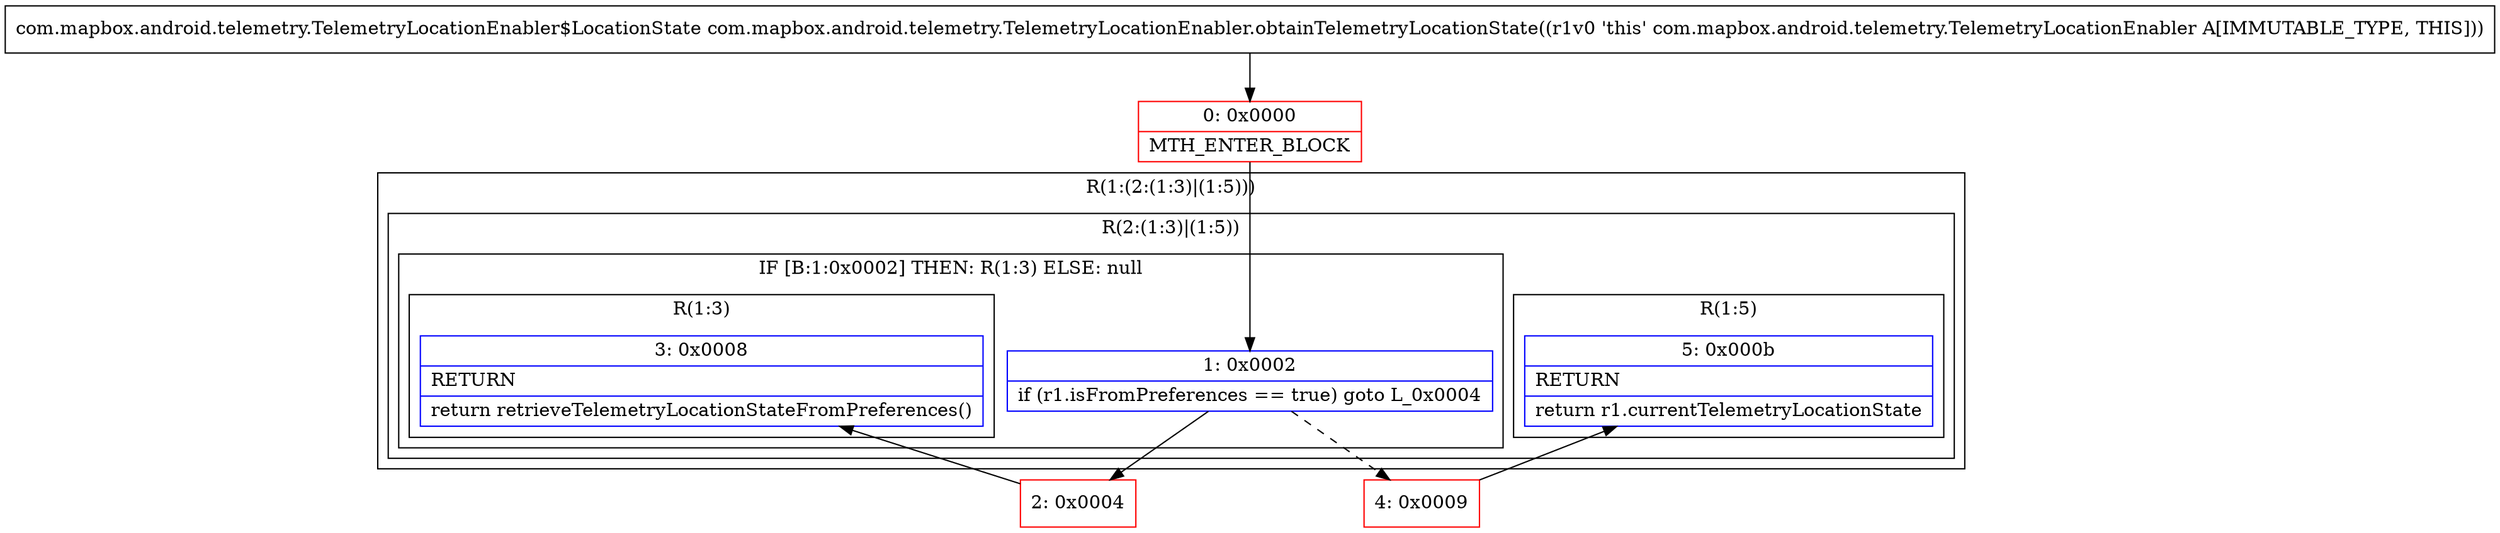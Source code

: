 digraph "CFG forcom.mapbox.android.telemetry.TelemetryLocationEnabler.obtainTelemetryLocationState()Lcom\/mapbox\/android\/telemetry\/TelemetryLocationEnabler$LocationState;" {
subgraph cluster_Region_410532742 {
label = "R(1:(2:(1:3)|(1:5)))";
node [shape=record,color=blue];
subgraph cluster_Region_1974841759 {
label = "R(2:(1:3)|(1:5))";
node [shape=record,color=blue];
subgraph cluster_IfRegion_534489958 {
label = "IF [B:1:0x0002] THEN: R(1:3) ELSE: null";
node [shape=record,color=blue];
Node_1 [shape=record,label="{1\:\ 0x0002|if (r1.isFromPreferences == true) goto L_0x0004\l}"];
subgraph cluster_Region_807772159 {
label = "R(1:3)";
node [shape=record,color=blue];
Node_3 [shape=record,label="{3\:\ 0x0008|RETURN\l|return retrieveTelemetryLocationStateFromPreferences()\l}"];
}
}
subgraph cluster_Region_1767384694 {
label = "R(1:5)";
node [shape=record,color=blue];
Node_5 [shape=record,label="{5\:\ 0x000b|RETURN\l|return r1.currentTelemetryLocationState\l}"];
}
}
}
Node_0 [shape=record,color=red,label="{0\:\ 0x0000|MTH_ENTER_BLOCK\l}"];
Node_2 [shape=record,color=red,label="{2\:\ 0x0004}"];
Node_4 [shape=record,color=red,label="{4\:\ 0x0009}"];
MethodNode[shape=record,label="{com.mapbox.android.telemetry.TelemetryLocationEnabler$LocationState com.mapbox.android.telemetry.TelemetryLocationEnabler.obtainTelemetryLocationState((r1v0 'this' com.mapbox.android.telemetry.TelemetryLocationEnabler A[IMMUTABLE_TYPE, THIS])) }"];
MethodNode -> Node_0;
Node_1 -> Node_2;
Node_1 -> Node_4[style=dashed];
Node_0 -> Node_1;
Node_2 -> Node_3;
Node_4 -> Node_5;
}

